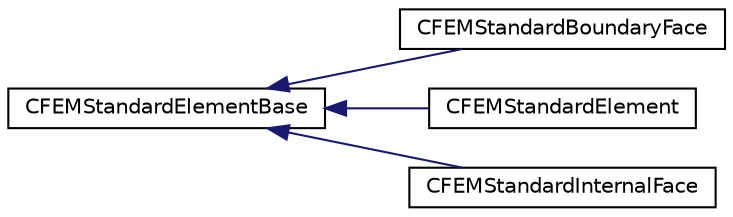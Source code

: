 digraph "Graphical Class Hierarchy"
{
 // LATEX_PDF_SIZE
  edge [fontname="Helvetica",fontsize="10",labelfontname="Helvetica",labelfontsize="10"];
  node [fontname="Helvetica",fontsize="10",shape=record];
  rankdir="LR";
  Node0 [label="CFEMStandardElementBase",height=0.2,width=0.4,color="black", fillcolor="white", style="filled",URL="$classCFEMStandardElementBase.html",tooltip="Base class for a FEM standard element."];
  Node0 -> Node1 [dir="back",color="midnightblue",fontsize="10",style="solid",fontname="Helvetica"];
  Node1 [label="CFEMStandardBoundaryFace",height=0.2,width=0.4,color="black", fillcolor="white", style="filled",URL="$classCFEMStandardBoundaryFace.html",tooltip="Class to define a FEM standard boundary face."];
  Node0 -> Node2 [dir="back",color="midnightblue",fontsize="10",style="solid",fontname="Helvetica"];
  Node2 [label="CFEMStandardElement",height=0.2,width=0.4,color="black", fillcolor="white", style="filled",URL="$classCFEMStandardElement.html",tooltip="Class to define a FEM standard element."];
  Node0 -> Node3 [dir="back",color="midnightblue",fontsize="10",style="solid",fontname="Helvetica"];
  Node3 [label="CFEMStandardInternalFace",height=0.2,width=0.4,color="black", fillcolor="white", style="filled",URL="$classCFEMStandardInternalFace.html",tooltip="Class to define a FEM standard internal face."];
}
